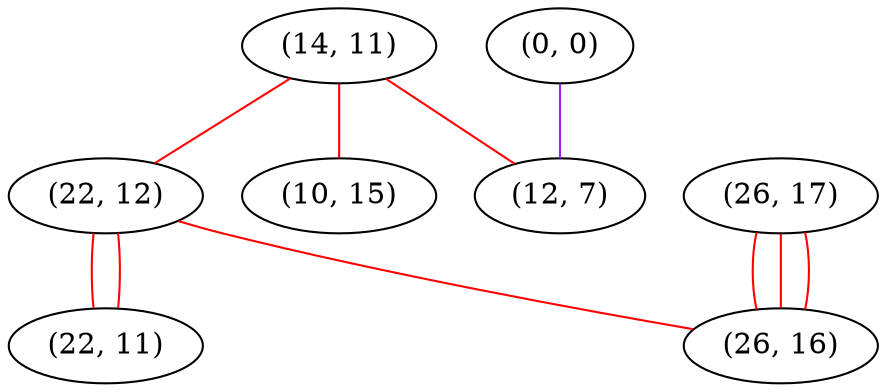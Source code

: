 graph "" {
"(14, 11)";
"(0, 0)";
"(22, 12)";
"(12, 7)";
"(10, 15)";
"(26, 17)";
"(22, 11)";
"(26, 16)";
"(14, 11)" -- "(10, 15)"  [color=red, key=0, weight=1];
"(14, 11)" -- "(22, 12)"  [color=red, key=0, weight=1];
"(14, 11)" -- "(12, 7)"  [color=red, key=0, weight=1];
"(0, 0)" -- "(12, 7)"  [color=purple, key=0, weight=4];
"(22, 12)" -- "(26, 16)"  [color=red, key=0, weight=1];
"(22, 12)" -- "(22, 11)"  [color=red, key=0, weight=1];
"(22, 12)" -- "(22, 11)"  [color=red, key=1, weight=1];
"(26, 17)" -- "(26, 16)"  [color=red, key=0, weight=1];
"(26, 17)" -- "(26, 16)"  [color=red, key=1, weight=1];
"(26, 17)" -- "(26, 16)"  [color=red, key=2, weight=1];
}
